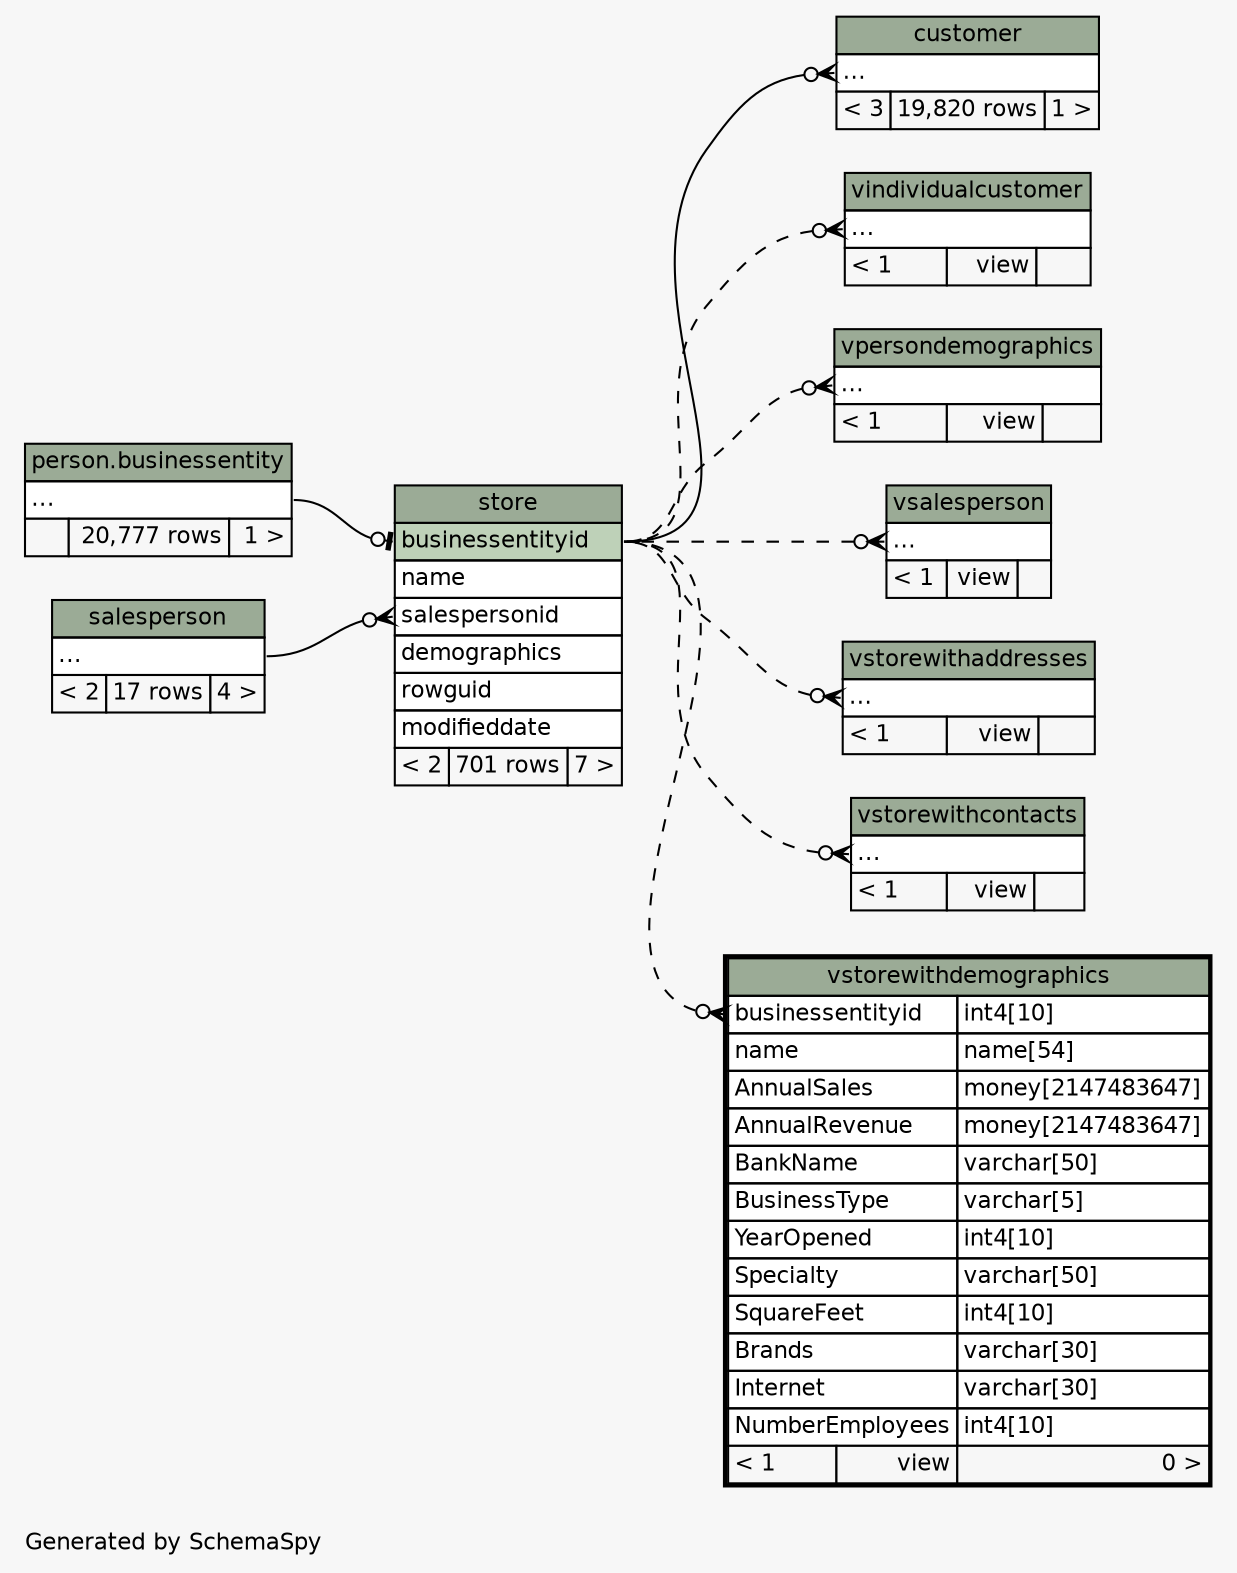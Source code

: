 // dot 2.40.1 on Linux 5.4.0-80-generic
// SchemaSpy rev 590
digraph "impliedTwoDegreesRelationshipsDiagram" {
  graph [
    rankdir="RL"
    bgcolor="#f7f7f7"
    label="\nGenerated by SchemaSpy"
    labeljust="l"
    nodesep="0.18"
    ranksep="0.46"
    fontname="Helvetica"
    fontsize="11"
  ];
  node [
    fontname="Helvetica"
    fontsize="11"
    shape="plaintext"
  ];
  edge [
    arrowsize="0.8"
  ];
  "customer":"elipses":w -> "store":"businessentityid":e [arrowhead=none dir=back arrowtail=crowodot];
  "store":"businessentityid":w -> "person.businessentity":"elipses":e [arrowhead=none dir=back arrowtail=teeodot];
  "store":"salespersonid":w -> "salesperson":"elipses":e [arrowhead=none dir=back arrowtail=crowodot];
  "vindividualcustomer":"elipses":w -> "store":"businessentityid":e [arrowhead=none dir=back arrowtail=crowodot style=dashed];
  "vpersondemographics":"elipses":w -> "store":"businessentityid":e [arrowhead=none dir=back arrowtail=crowodot style=dashed];
  "vsalesperson":"elipses":w -> "store":"businessentityid":e [arrowhead=none dir=back arrowtail=crowodot style=dashed];
  "vstorewithaddresses":"elipses":w -> "store":"businessentityid":e [arrowhead=none dir=back arrowtail=crowodot style=dashed];
  "vstorewithcontacts":"elipses":w -> "store":"businessentityid":e [arrowhead=none dir=back arrowtail=crowodot style=dashed];
  "vstorewithdemographics":"businessentityid":w -> "store":"businessentityid":e [arrowhead=none dir=back arrowtail=crowodot style=dashed];
  "person.businessentity" [
    label=<
    <TABLE BORDER="0" CELLBORDER="1" CELLSPACING="0" BGCOLOR="#ffffff">
      <TR><TD COLSPAN="3" BGCOLOR="#9bab96" ALIGN="CENTER">person.businessentity</TD></TR>
      <TR><TD PORT="elipses" COLSPAN="3" ALIGN="LEFT">...</TD></TR>
      <TR><TD ALIGN="LEFT" BGCOLOR="#f7f7f7">  </TD><TD ALIGN="RIGHT" BGCOLOR="#f7f7f7">20,777 rows</TD><TD ALIGN="RIGHT" BGCOLOR="#f7f7f7">1 &gt;</TD></TR>
    </TABLE>>
    tooltip="person.businessentity"
  ];
  "customer" [
    label=<
    <TABLE BORDER="0" CELLBORDER="1" CELLSPACING="0" BGCOLOR="#ffffff">
      <TR><TD COLSPAN="3" BGCOLOR="#9bab96" ALIGN="CENTER">customer</TD></TR>
      <TR><TD PORT="elipses" COLSPAN="3" ALIGN="LEFT">...</TD></TR>
      <TR><TD ALIGN="LEFT" BGCOLOR="#f7f7f7">&lt; 3</TD><TD ALIGN="RIGHT" BGCOLOR="#f7f7f7">19,820 rows</TD><TD ALIGN="RIGHT" BGCOLOR="#f7f7f7">1 &gt;</TD></TR>
    </TABLE>>
    URL="customer.html"
    tooltip="customer"
  ];
  "salesperson" [
    label=<
    <TABLE BORDER="0" CELLBORDER="1" CELLSPACING="0" BGCOLOR="#ffffff">
      <TR><TD COLSPAN="3" BGCOLOR="#9bab96" ALIGN="CENTER">salesperson</TD></TR>
      <TR><TD PORT="elipses" COLSPAN="3" ALIGN="LEFT">...</TD></TR>
      <TR><TD ALIGN="LEFT" BGCOLOR="#f7f7f7">&lt; 2</TD><TD ALIGN="RIGHT" BGCOLOR="#f7f7f7">17 rows</TD><TD ALIGN="RIGHT" BGCOLOR="#f7f7f7">4 &gt;</TD></TR>
    </TABLE>>
    URL="salesperson.html"
    tooltip="salesperson"
  ];
  "store" [
    label=<
    <TABLE BORDER="0" CELLBORDER="1" CELLSPACING="0" BGCOLOR="#ffffff">
      <TR><TD COLSPAN="3" BGCOLOR="#9bab96" ALIGN="CENTER">store</TD></TR>
      <TR><TD PORT="businessentityid" COLSPAN="3" BGCOLOR="#bed1b8" ALIGN="LEFT">businessentityid</TD></TR>
      <TR><TD PORT="name" COLSPAN="3" ALIGN="LEFT">name</TD></TR>
      <TR><TD PORT="salespersonid" COLSPAN="3" ALIGN="LEFT">salespersonid</TD></TR>
      <TR><TD PORT="demographics" COLSPAN="3" ALIGN="LEFT">demographics</TD></TR>
      <TR><TD PORT="rowguid" COLSPAN="3" ALIGN="LEFT">rowguid</TD></TR>
      <TR><TD PORT="modifieddate" COLSPAN="3" ALIGN="LEFT">modifieddate</TD></TR>
      <TR><TD ALIGN="LEFT" BGCOLOR="#f7f7f7">&lt; 2</TD><TD ALIGN="RIGHT" BGCOLOR="#f7f7f7">701 rows</TD><TD ALIGN="RIGHT" BGCOLOR="#f7f7f7">7 &gt;</TD></TR>
    </TABLE>>
    URL="store.html"
    tooltip="store"
  ];
  "vindividualcustomer" [
    label=<
    <TABLE BORDER="0" CELLBORDER="1" CELLSPACING="0" BGCOLOR="#ffffff">
      <TR><TD COLSPAN="3" BGCOLOR="#9bab96" ALIGN="CENTER">vindividualcustomer</TD></TR>
      <TR><TD PORT="elipses" COLSPAN="3" ALIGN="LEFT">...</TD></TR>
      <TR><TD ALIGN="LEFT" BGCOLOR="#f7f7f7">&lt; 1</TD><TD ALIGN="RIGHT" BGCOLOR="#f7f7f7">view</TD><TD ALIGN="RIGHT" BGCOLOR="#f7f7f7">  </TD></TR>
    </TABLE>>
    URL="vindividualcustomer.html"
    tooltip="vindividualcustomer"
  ];
  "vpersondemographics" [
    label=<
    <TABLE BORDER="0" CELLBORDER="1" CELLSPACING="0" BGCOLOR="#ffffff">
      <TR><TD COLSPAN="3" BGCOLOR="#9bab96" ALIGN="CENTER">vpersondemographics</TD></TR>
      <TR><TD PORT="elipses" COLSPAN="3" ALIGN="LEFT">...</TD></TR>
      <TR><TD ALIGN="LEFT" BGCOLOR="#f7f7f7">&lt; 1</TD><TD ALIGN="RIGHT" BGCOLOR="#f7f7f7">view</TD><TD ALIGN="RIGHT" BGCOLOR="#f7f7f7">  </TD></TR>
    </TABLE>>
    URL="vpersondemographics.html"
    tooltip="vpersondemographics"
  ];
  "vsalesperson" [
    label=<
    <TABLE BORDER="0" CELLBORDER="1" CELLSPACING="0" BGCOLOR="#ffffff">
      <TR><TD COLSPAN="3" BGCOLOR="#9bab96" ALIGN="CENTER">vsalesperson</TD></TR>
      <TR><TD PORT="elipses" COLSPAN="3" ALIGN="LEFT">...</TD></TR>
      <TR><TD ALIGN="LEFT" BGCOLOR="#f7f7f7">&lt; 1</TD><TD ALIGN="RIGHT" BGCOLOR="#f7f7f7">view</TD><TD ALIGN="RIGHT" BGCOLOR="#f7f7f7">  </TD></TR>
    </TABLE>>
    URL="vsalesperson.html"
    tooltip="vsalesperson"
  ];
  "vstorewithaddresses" [
    label=<
    <TABLE BORDER="0" CELLBORDER="1" CELLSPACING="0" BGCOLOR="#ffffff">
      <TR><TD COLSPAN="3" BGCOLOR="#9bab96" ALIGN="CENTER">vstorewithaddresses</TD></TR>
      <TR><TD PORT="elipses" COLSPAN="3" ALIGN="LEFT">...</TD></TR>
      <TR><TD ALIGN="LEFT" BGCOLOR="#f7f7f7">&lt; 1</TD><TD ALIGN="RIGHT" BGCOLOR="#f7f7f7">view</TD><TD ALIGN="RIGHT" BGCOLOR="#f7f7f7">  </TD></TR>
    </TABLE>>
    URL="vstorewithaddresses.html"
    tooltip="vstorewithaddresses"
  ];
  "vstorewithcontacts" [
    label=<
    <TABLE BORDER="0" CELLBORDER="1" CELLSPACING="0" BGCOLOR="#ffffff">
      <TR><TD COLSPAN="3" BGCOLOR="#9bab96" ALIGN="CENTER">vstorewithcontacts</TD></TR>
      <TR><TD PORT="elipses" COLSPAN="3" ALIGN="LEFT">...</TD></TR>
      <TR><TD ALIGN="LEFT" BGCOLOR="#f7f7f7">&lt; 1</TD><TD ALIGN="RIGHT" BGCOLOR="#f7f7f7">view</TD><TD ALIGN="RIGHT" BGCOLOR="#f7f7f7">  </TD></TR>
    </TABLE>>
    URL="vstorewithcontacts.html"
    tooltip="vstorewithcontacts"
  ];
  "vstorewithdemographics" [
    label=<
    <TABLE BORDER="2" CELLBORDER="1" CELLSPACING="0" BGCOLOR="#ffffff">
      <TR><TD COLSPAN="3" BGCOLOR="#9bab96" ALIGN="CENTER">vstorewithdemographics</TD></TR>
      <TR><TD PORT="businessentityid" COLSPAN="2" ALIGN="LEFT">businessentityid</TD><TD PORT="businessentityid.type" ALIGN="LEFT">int4[10]</TD></TR>
      <TR><TD PORT="name" COLSPAN="2" ALIGN="LEFT">name</TD><TD PORT="name.type" ALIGN="LEFT">name[54]</TD></TR>
      <TR><TD PORT="AnnualSales" COLSPAN="2" ALIGN="LEFT">AnnualSales</TD><TD PORT="AnnualSales.type" ALIGN="LEFT">money[2147483647]</TD></TR>
      <TR><TD PORT="AnnualRevenue" COLSPAN="2" ALIGN="LEFT">AnnualRevenue</TD><TD PORT="AnnualRevenue.type" ALIGN="LEFT">money[2147483647]</TD></TR>
      <TR><TD PORT="BankName" COLSPAN="2" ALIGN="LEFT">BankName</TD><TD PORT="BankName.type" ALIGN="LEFT">varchar[50]</TD></TR>
      <TR><TD PORT="BusinessType" COLSPAN="2" ALIGN="LEFT">BusinessType</TD><TD PORT="BusinessType.type" ALIGN="LEFT">varchar[5]</TD></TR>
      <TR><TD PORT="YearOpened" COLSPAN="2" ALIGN="LEFT">YearOpened</TD><TD PORT="YearOpened.type" ALIGN="LEFT">int4[10]</TD></TR>
      <TR><TD PORT="Specialty" COLSPAN="2" ALIGN="LEFT">Specialty</TD><TD PORT="Specialty.type" ALIGN="LEFT">varchar[50]</TD></TR>
      <TR><TD PORT="SquareFeet" COLSPAN="2" ALIGN="LEFT">SquareFeet</TD><TD PORT="SquareFeet.type" ALIGN="LEFT">int4[10]</TD></TR>
      <TR><TD PORT="Brands" COLSPAN="2" ALIGN="LEFT">Brands</TD><TD PORT="Brands.type" ALIGN="LEFT">varchar[30]</TD></TR>
      <TR><TD PORT="Internet" COLSPAN="2" ALIGN="LEFT">Internet</TD><TD PORT="Internet.type" ALIGN="LEFT">varchar[30]</TD></TR>
      <TR><TD PORT="NumberEmployees" COLSPAN="2" ALIGN="LEFT">NumberEmployees</TD><TD PORT="NumberEmployees.type" ALIGN="LEFT">int4[10]</TD></TR>
      <TR><TD ALIGN="LEFT" BGCOLOR="#f7f7f7">&lt; 1</TD><TD ALIGN="RIGHT" BGCOLOR="#f7f7f7">view</TD><TD ALIGN="RIGHT" BGCOLOR="#f7f7f7">0 &gt;</TD></TR>
    </TABLE>>
    URL="vstorewithdemographics.html"
    tooltip="vstorewithdemographics"
  ];
}
